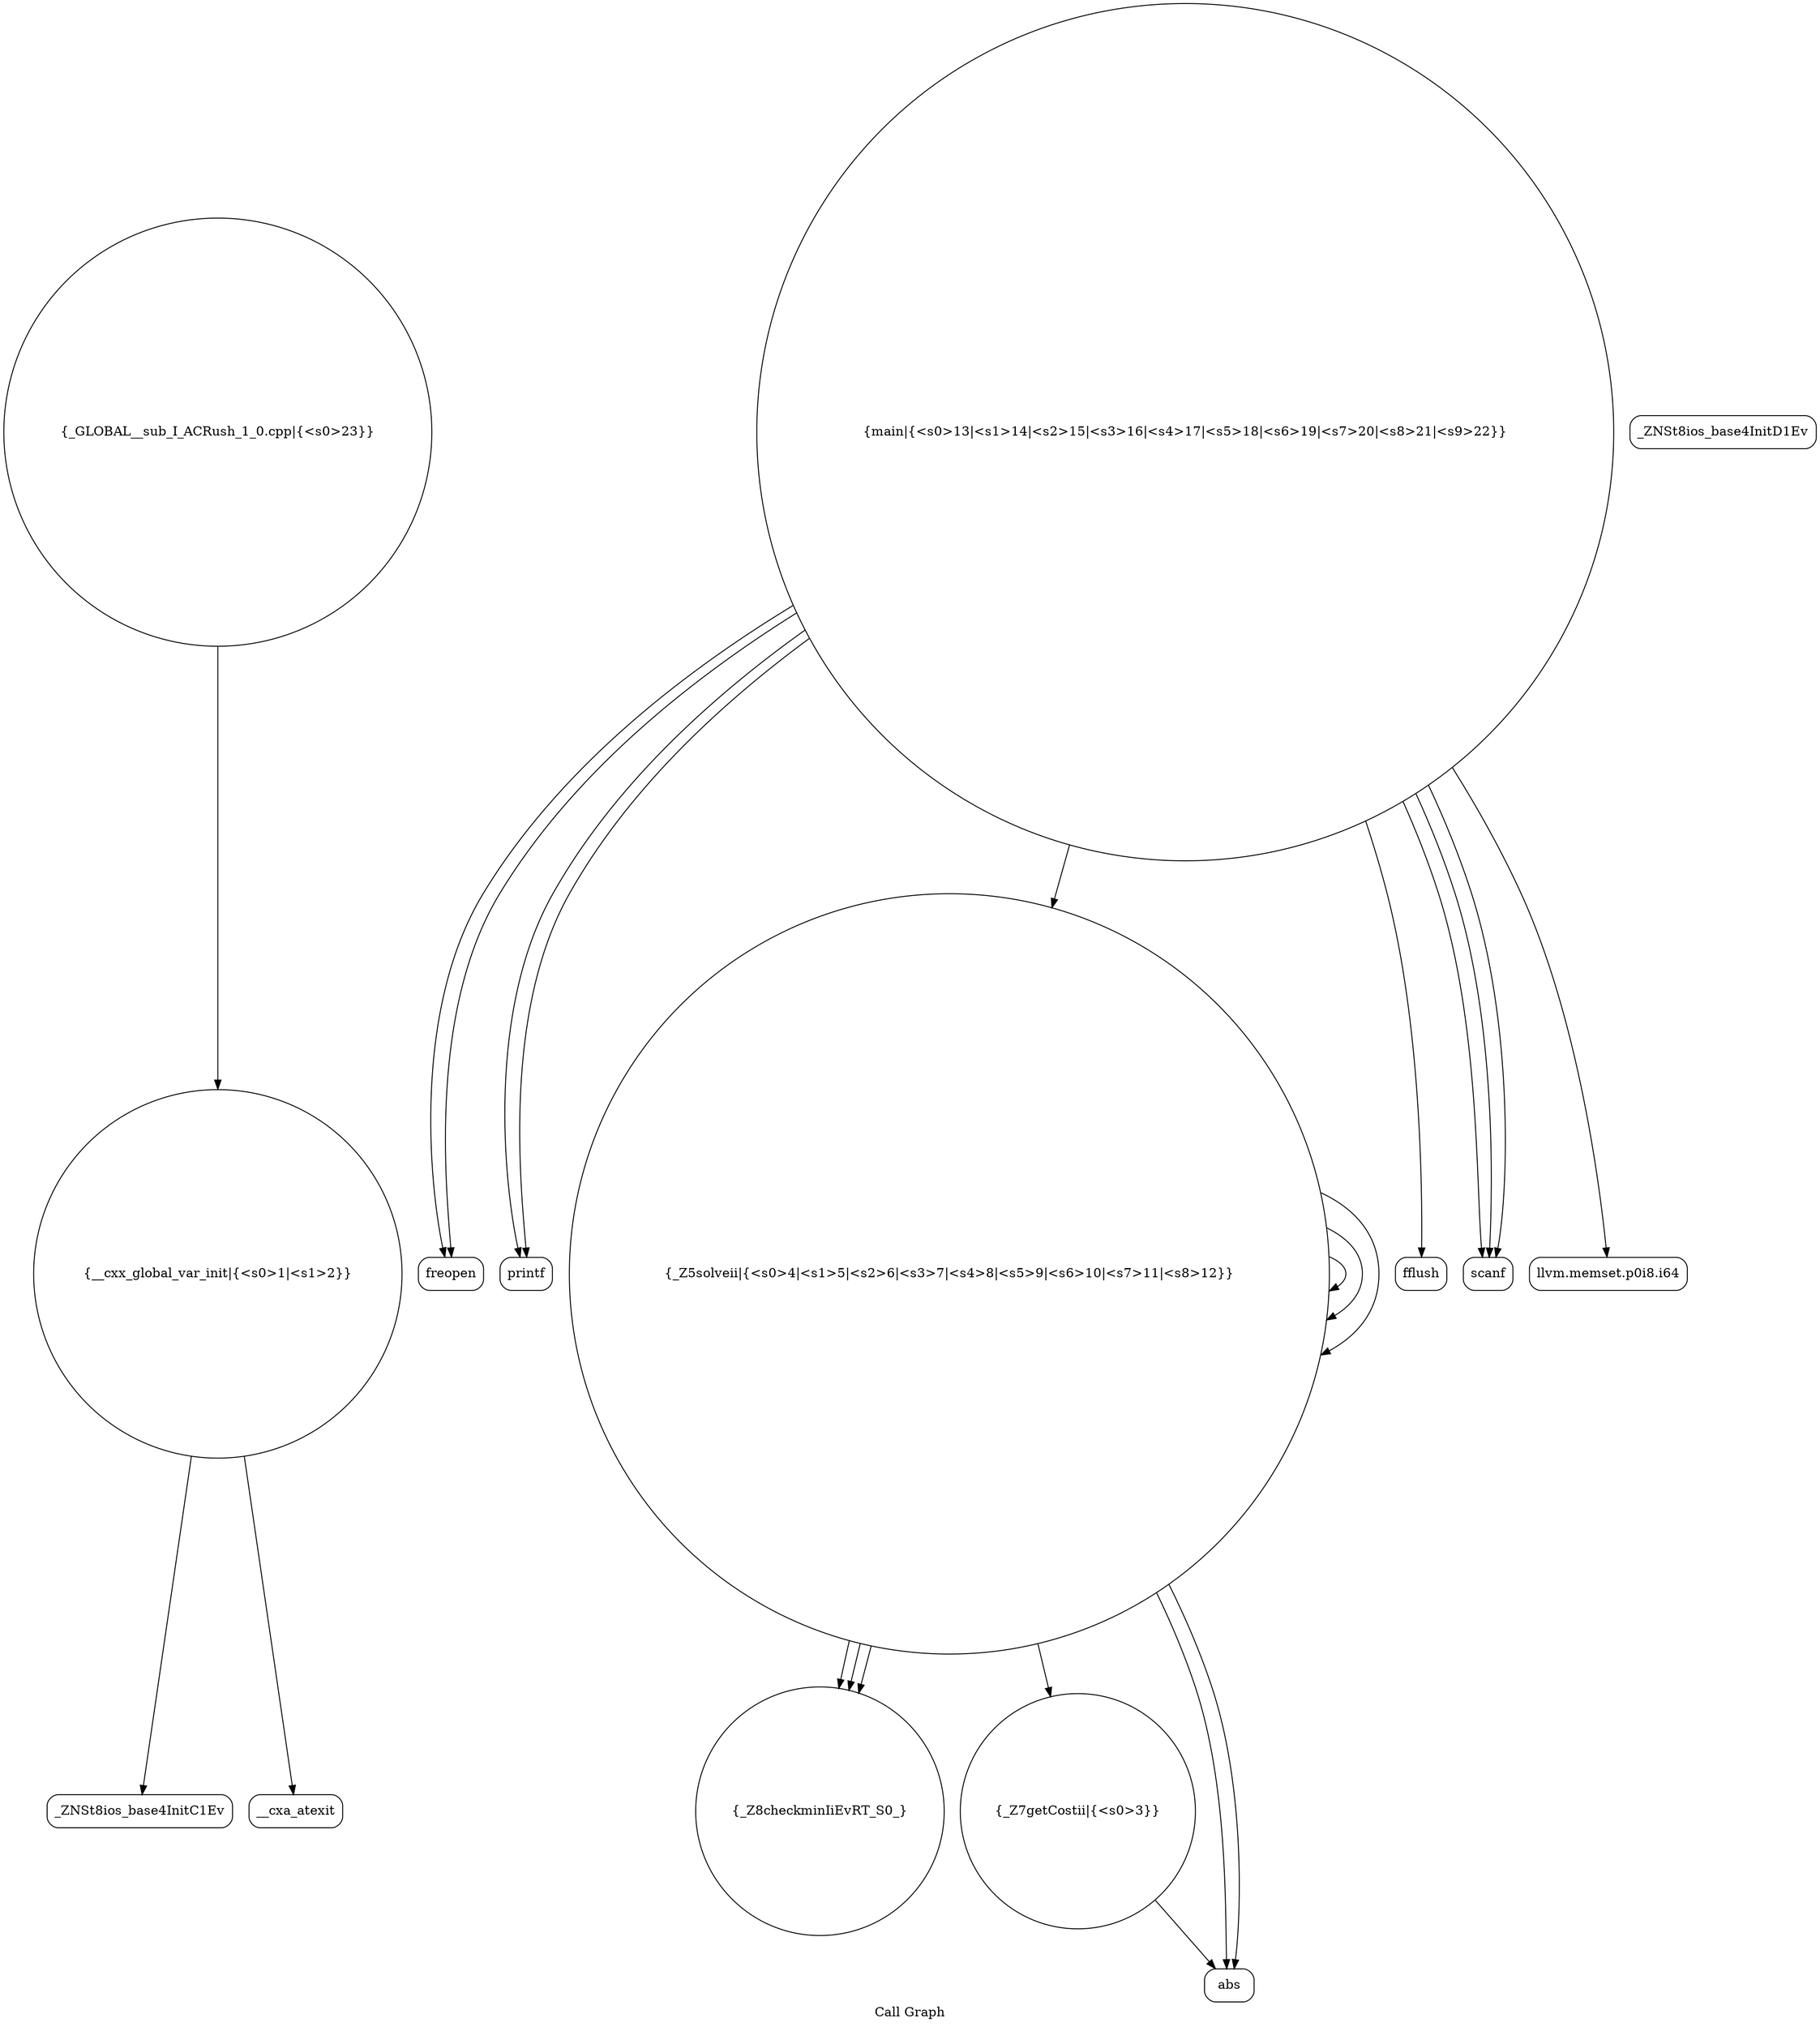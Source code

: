 digraph "Call Graph" {
	label="Call Graph";

	Node0x5583e8d8f670 [shape=record,shape=circle,label="{__cxx_global_var_init|{<s0>1|<s1>2}}"];
	Node0x5583e8d8f670:s0 -> Node0x5583e8d8fb00[color=black];
	Node0x5583e8d8f670:s1 -> Node0x5583e8d8fc00[color=black];
	Node0x5583e8d8fe00 [shape=record,shape=circle,label="{_Z8checkminIiEvRT_S0_}"];
	Node0x5583e8d90180 [shape=record,shape=circle,label="{_GLOBAL__sub_I_ACRush_1_0.cpp|{<s0>23}}"];
	Node0x5583e8d90180:s0 -> Node0x5583e8d8f670[color=black];
	Node0x5583e8d8fb80 [shape=record,shape=Mrecord,label="{_ZNSt8ios_base4InitD1Ev}"];
	Node0x5583e8d8ff00 [shape=record,shape=Mrecord,label="{freopen}"];
	Node0x5583e8d8fc80 [shape=record,shape=circle,label="{_Z7getCostii|{<s0>3}}"];
	Node0x5583e8d8fc80:s0 -> Node0x5583e8d8fd00[color=black];
	Node0x5583e8d90000 [shape=record,shape=Mrecord,label="{printf}"];
	Node0x5583e8d8fd80 [shape=record,shape=circle,label="{_Z5solveii|{<s0>4|<s1>5|<s2>6|<s3>7|<s4>8|<s5>9|<s6>10|<s7>11|<s8>12}}"];
	Node0x5583e8d8fd80:s0 -> Node0x5583e8d8fd00[color=black];
	Node0x5583e8d8fd80:s1 -> Node0x5583e8d8fd80[color=black];
	Node0x5583e8d8fd80:s2 -> Node0x5583e8d8fe00[color=black];
	Node0x5583e8d8fd80:s3 -> Node0x5583e8d8fd80[color=black];
	Node0x5583e8d8fd80:s4 -> Node0x5583e8d8fe00[color=black];
	Node0x5583e8d8fd80:s5 -> Node0x5583e8d8fd80[color=black];
	Node0x5583e8d8fd80:s6 -> Node0x5583e8d8fc80[color=black];
	Node0x5583e8d8fd80:s7 -> Node0x5583e8d8fd00[color=black];
	Node0x5583e8d8fd80:s8 -> Node0x5583e8d8fe00[color=black];
	Node0x5583e8d90100 [shape=record,shape=Mrecord,label="{fflush}"];
	Node0x5583e8d8fb00 [shape=record,shape=Mrecord,label="{_ZNSt8ios_base4InitC1Ev}"];
	Node0x5583e8d8fe80 [shape=record,shape=circle,label="{main|{<s0>13|<s1>14|<s2>15|<s3>16|<s4>17|<s5>18|<s6>19|<s7>20|<s8>21|<s9>22}}"];
	Node0x5583e8d8fe80:s0 -> Node0x5583e8d8ff00[color=black];
	Node0x5583e8d8fe80:s1 -> Node0x5583e8d8ff00[color=black];
	Node0x5583e8d8fe80:s2 -> Node0x5583e8d8ff80[color=black];
	Node0x5583e8d8fe80:s3 -> Node0x5583e8d90000[color=black];
	Node0x5583e8d8fe80:s4 -> Node0x5583e8d8ff80[color=black];
	Node0x5583e8d8fe80:s5 -> Node0x5583e8d8ff80[color=black];
	Node0x5583e8d8fe80:s6 -> Node0x5583e8d90080[color=black];
	Node0x5583e8d8fe80:s7 -> Node0x5583e8d8fd80[color=black];
	Node0x5583e8d8fe80:s8 -> Node0x5583e8d90000[color=black];
	Node0x5583e8d8fe80:s9 -> Node0x5583e8d90100[color=black];
	Node0x5583e8d8fc00 [shape=record,shape=Mrecord,label="{__cxa_atexit}"];
	Node0x5583e8d8ff80 [shape=record,shape=Mrecord,label="{scanf}"];
	Node0x5583e8d8fd00 [shape=record,shape=Mrecord,label="{abs}"];
	Node0x5583e8d90080 [shape=record,shape=Mrecord,label="{llvm.memset.p0i8.i64}"];
}
